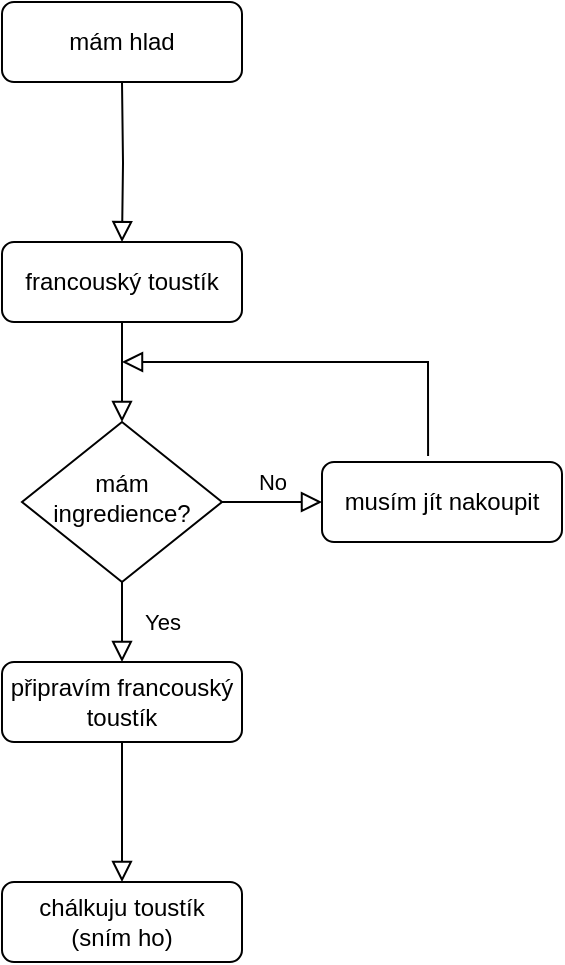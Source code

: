 <mxfile version="15.5.0" type="github">
  <diagram id="amgwYm0pImnZmrwIYBmK" name="Page-1">
    <mxGraphModel dx="782" dy="1907" grid="1" gridSize="10" guides="1" tooltips="1" connect="1" arrows="1" fold="1" page="1" pageScale="1" pageWidth="827" pageHeight="1169" math="0" shadow="0">
      <root>
        <mxCell id="0" />
        <mxCell id="1" parent="0" />
        <mxCell id="FmTl4iS6aTAMXoJ2E7yo-1" value="" style="rounded=0;html=1;jettySize=auto;orthogonalLoop=1;fontSize=11;endArrow=block;endFill=0;endSize=8;strokeWidth=1;shadow=0;labelBackgroundColor=none;edgeStyle=orthogonalEdgeStyle;" parent="1" source="FmTl4iS6aTAMXoJ2E7yo-2" target="FmTl4iS6aTAMXoJ2E7yo-5" edge="1">
          <mxGeometry relative="1" as="geometry">
            <Array as="points">
              <mxPoint x="220" y="140" />
              <mxPoint x="220" y="140" />
            </Array>
          </mxGeometry>
        </mxCell>
        <mxCell id="FmTl4iS6aTAMXoJ2E7yo-2" value="francouský toustík" style="rounded=1;whiteSpace=wrap;html=1;fontSize=12;glass=0;strokeWidth=1;shadow=0;" parent="1" vertex="1">
          <mxGeometry x="160" y="80" width="120" height="40" as="geometry" />
        </mxCell>
        <mxCell id="FmTl4iS6aTAMXoJ2E7yo-3" value="Yes" style="rounded=0;html=1;jettySize=auto;orthogonalLoop=1;fontSize=11;endArrow=block;endFill=0;endSize=8;strokeWidth=1;shadow=0;labelBackgroundColor=none;edgeStyle=orthogonalEdgeStyle;" parent="1" source="FmTl4iS6aTAMXoJ2E7yo-5" edge="1">
          <mxGeometry y="20" relative="1" as="geometry">
            <mxPoint as="offset" />
            <mxPoint x="220" y="290" as="targetPoint" />
          </mxGeometry>
        </mxCell>
        <mxCell id="FmTl4iS6aTAMXoJ2E7yo-4" value="No" style="edgeStyle=orthogonalEdgeStyle;rounded=0;html=1;jettySize=auto;orthogonalLoop=1;fontSize=11;endArrow=block;endFill=0;endSize=8;strokeWidth=1;shadow=0;labelBackgroundColor=none;" parent="1" source="FmTl4iS6aTAMXoJ2E7yo-5" target="FmTl4iS6aTAMXoJ2E7yo-6" edge="1">
          <mxGeometry y="10" relative="1" as="geometry">
            <mxPoint as="offset" />
          </mxGeometry>
        </mxCell>
        <mxCell id="FmTl4iS6aTAMXoJ2E7yo-5" value="mám ingredience?" style="rhombus;whiteSpace=wrap;html=1;shadow=0;fontFamily=Helvetica;fontSize=12;align=center;strokeWidth=1;spacing=6;spacingTop=-4;" parent="1" vertex="1">
          <mxGeometry x="170" y="170" width="100" height="80" as="geometry" />
        </mxCell>
        <mxCell id="FmTl4iS6aTAMXoJ2E7yo-6" value="musím jít nakoupit" style="rounded=1;whiteSpace=wrap;html=1;fontSize=12;glass=0;strokeWidth=1;shadow=0;" parent="1" vertex="1">
          <mxGeometry x="320" y="190" width="120" height="40" as="geometry" />
        </mxCell>
        <mxCell id="FmTl4iS6aTAMXoJ2E7yo-7" value="chálkuju toustík&lt;br&gt;(sním ho)" style="rounded=1;whiteSpace=wrap;html=1;fontSize=12;glass=0;strokeWidth=1;shadow=0;" parent="1" vertex="1">
          <mxGeometry x="160" y="400" width="120" height="40" as="geometry" />
        </mxCell>
        <mxCell id="FmTl4iS6aTAMXoJ2E7yo-8" value="připravím francouský toustík" style="rounded=1;whiteSpace=wrap;html=1;fontSize=12;glass=0;strokeWidth=1;shadow=0;" parent="1" vertex="1">
          <mxGeometry x="160" y="290" width="120" height="40" as="geometry" />
        </mxCell>
        <mxCell id="FmTl4iS6aTAMXoJ2E7yo-9" value="mám hlad" style="rounded=1;whiteSpace=wrap;html=1;" parent="1" vertex="1">
          <mxGeometry x="160" y="-40" width="120" height="40" as="geometry" />
        </mxCell>
        <mxCell id="FmTl4iS6aTAMXoJ2E7yo-10" value="" style="rounded=0;html=1;jettySize=auto;orthogonalLoop=1;fontSize=11;endArrow=block;endFill=0;endSize=8;strokeWidth=1;shadow=0;labelBackgroundColor=none;edgeStyle=orthogonalEdgeStyle;entryX=0.5;entryY=0;entryDx=0;entryDy=0;" parent="1" target="FmTl4iS6aTAMXoJ2E7yo-2" edge="1">
          <mxGeometry relative="1" as="geometry">
            <mxPoint x="220" as="sourcePoint" />
            <mxPoint x="220" y="50" as="targetPoint" />
            <Array as="points" />
          </mxGeometry>
        </mxCell>
        <mxCell id="FmTl4iS6aTAMXoJ2E7yo-11" value="" style="rounded=0;html=1;jettySize=auto;orthogonalLoop=1;fontSize=11;endArrow=block;endFill=0;endSize=8;strokeWidth=1;shadow=0;labelBackgroundColor=none;edgeStyle=orthogonalEdgeStyle;exitX=0.442;exitY=-0.075;exitDx=0;exitDy=0;exitPerimeter=0;" parent="1" source="FmTl4iS6aTAMXoJ2E7yo-6" edge="1">
          <mxGeometry relative="1" as="geometry">
            <mxPoint x="330" y="80" as="sourcePoint" />
            <mxPoint x="220" y="140" as="targetPoint" />
            <Array as="points">
              <mxPoint x="373" y="140" />
            </Array>
          </mxGeometry>
        </mxCell>
        <mxCell id="FmTl4iS6aTAMXoJ2E7yo-12" value="" style="rounded=0;html=1;jettySize=auto;orthogonalLoop=1;fontSize=11;endArrow=block;endFill=0;endSize=8;strokeWidth=1;shadow=0;labelBackgroundColor=none;edgeStyle=orthogonalEdgeStyle;exitX=0.5;exitY=1;exitDx=0;exitDy=0;" parent="1" source="FmTl4iS6aTAMXoJ2E7yo-8" edge="1">
          <mxGeometry relative="1" as="geometry">
            <mxPoint x="220" y="350" as="sourcePoint" />
            <mxPoint x="220" y="400" as="targetPoint" />
            <Array as="points">
              <mxPoint x="220" y="380" />
              <mxPoint x="220" y="380" />
            </Array>
          </mxGeometry>
        </mxCell>
      </root>
    </mxGraphModel>
  </diagram>
</mxfile>
